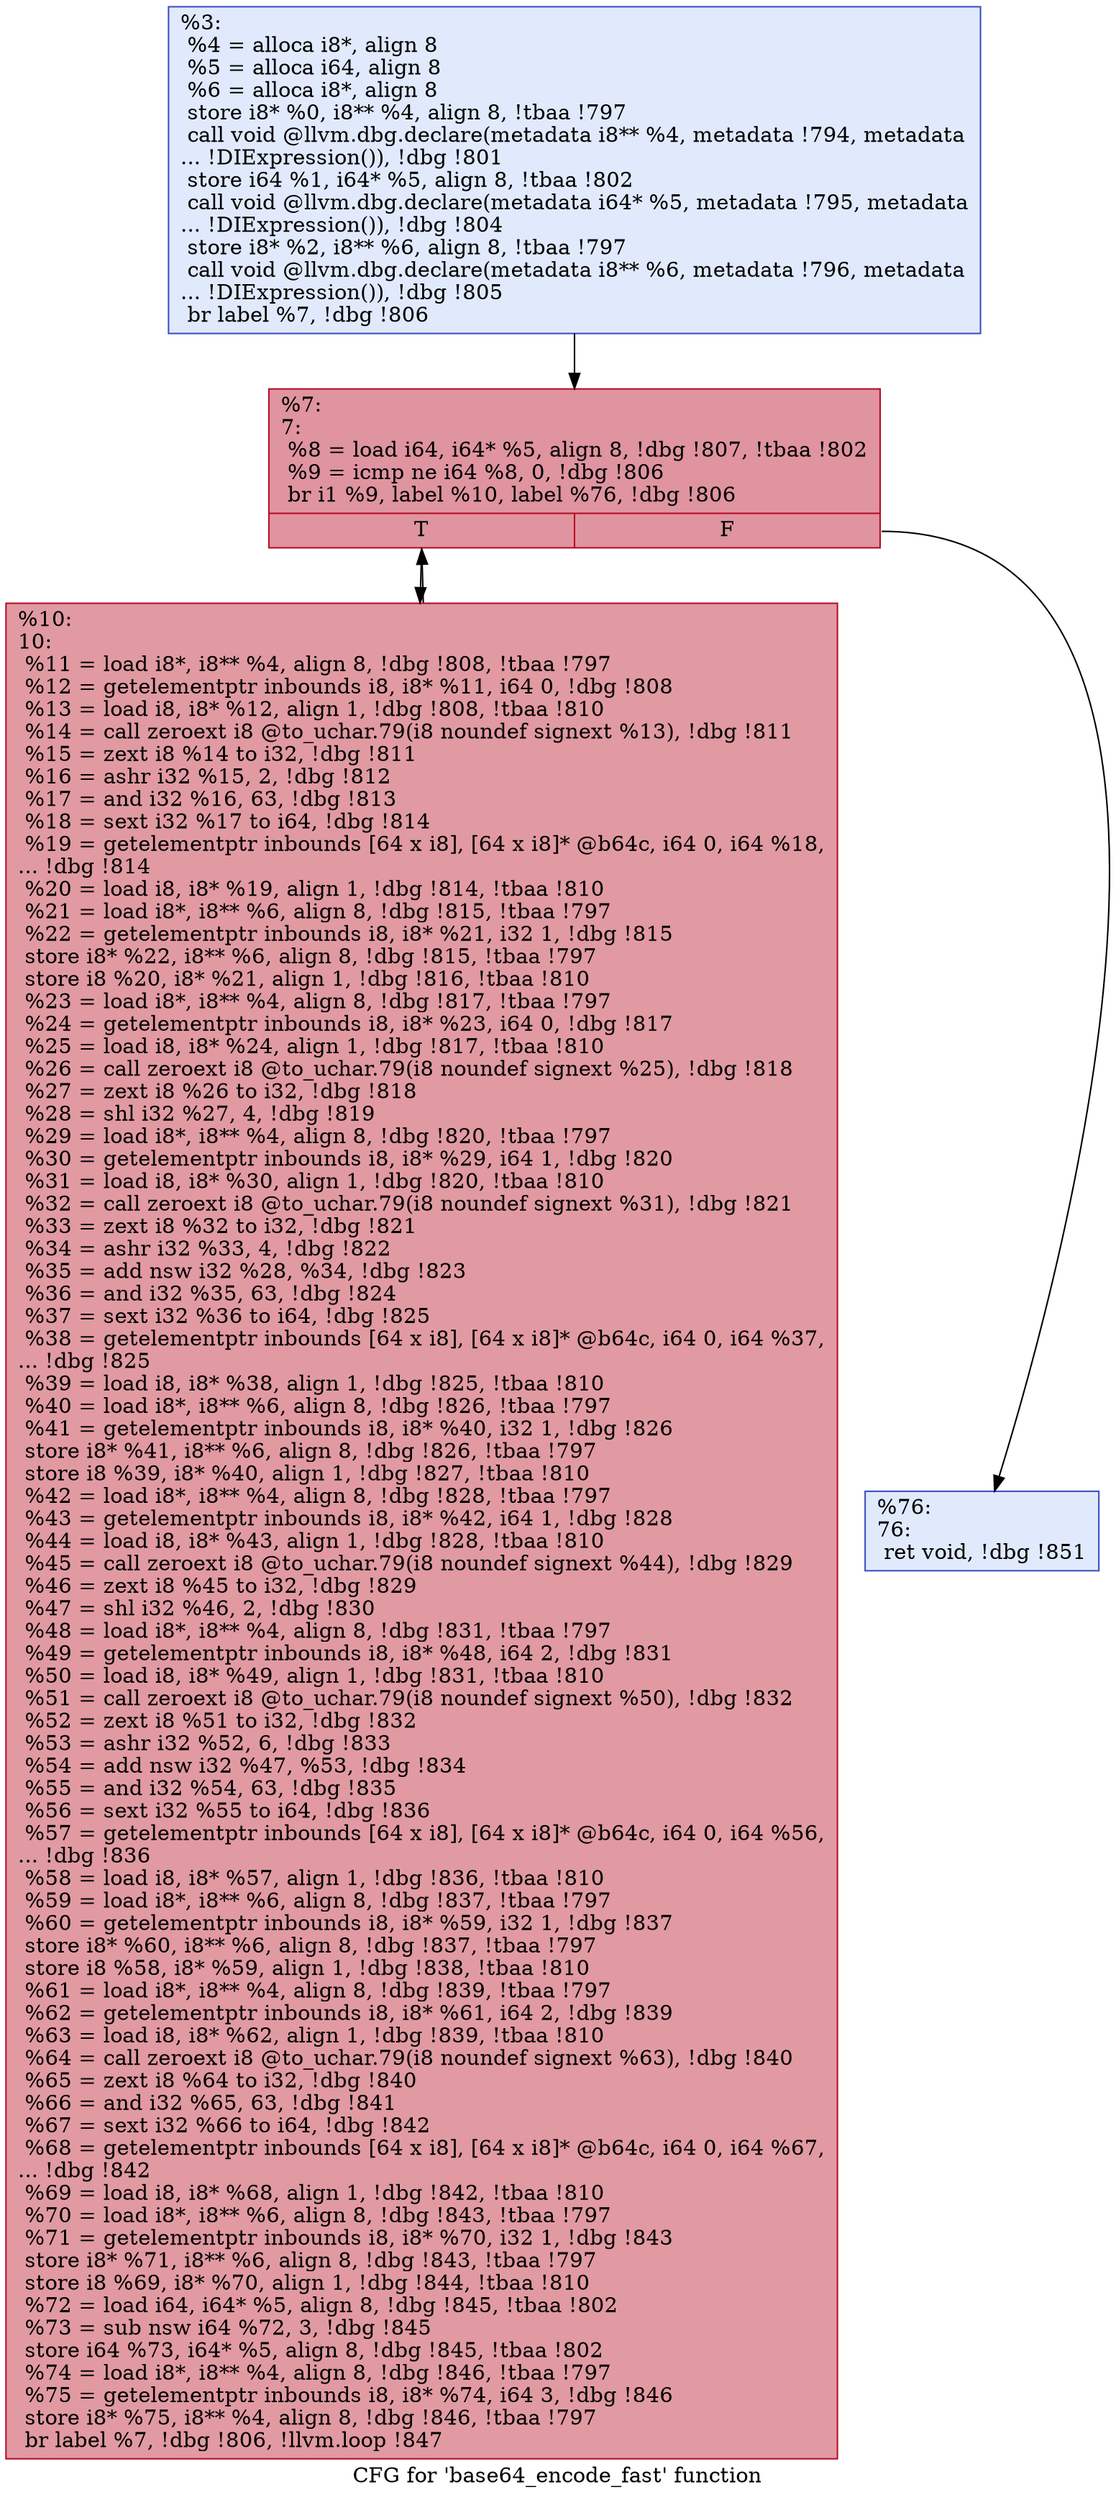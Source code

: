 digraph "CFG for 'base64_encode_fast' function" {
	label="CFG for 'base64_encode_fast' function";

	Node0xe7fe10 [shape=record,color="#3d50c3ff", style=filled, fillcolor="#b9d0f970",label="{%3:\l  %4 = alloca i8*, align 8\l  %5 = alloca i64, align 8\l  %6 = alloca i8*, align 8\l  store i8* %0, i8** %4, align 8, !tbaa !797\l  call void @llvm.dbg.declare(metadata i8** %4, metadata !794, metadata\l... !DIExpression()), !dbg !801\l  store i64 %1, i64* %5, align 8, !tbaa !802\l  call void @llvm.dbg.declare(metadata i64* %5, metadata !795, metadata\l... !DIExpression()), !dbg !804\l  store i8* %2, i8** %6, align 8, !tbaa !797\l  call void @llvm.dbg.declare(metadata i8** %6, metadata !796, metadata\l... !DIExpression()), !dbg !805\l  br label %7, !dbg !806\l}"];
	Node0xe7fe10 -> Node0xe0af60;
	Node0xe0af60 [shape=record,color="#b70d28ff", style=filled, fillcolor="#b70d2870",label="{%7:\l7:                                                \l  %8 = load i64, i64* %5, align 8, !dbg !807, !tbaa !802\l  %9 = icmp ne i64 %8, 0, !dbg !806\l  br i1 %9, label %10, label %76, !dbg !806\l|{<s0>T|<s1>F}}"];
	Node0xe0af60:s0 -> Node0xe0afb0;
	Node0xe0af60:s1 -> Node0xe0b000;
	Node0xe0afb0 [shape=record,color="#b70d28ff", style=filled, fillcolor="#bb1b2c70",label="{%10:\l10:                                               \l  %11 = load i8*, i8** %4, align 8, !dbg !808, !tbaa !797\l  %12 = getelementptr inbounds i8, i8* %11, i64 0, !dbg !808\l  %13 = load i8, i8* %12, align 1, !dbg !808, !tbaa !810\l  %14 = call zeroext i8 @to_uchar.79(i8 noundef signext %13), !dbg !811\l  %15 = zext i8 %14 to i32, !dbg !811\l  %16 = ashr i32 %15, 2, !dbg !812\l  %17 = and i32 %16, 63, !dbg !813\l  %18 = sext i32 %17 to i64, !dbg !814\l  %19 = getelementptr inbounds [64 x i8], [64 x i8]* @b64c, i64 0, i64 %18,\l... !dbg !814\l  %20 = load i8, i8* %19, align 1, !dbg !814, !tbaa !810\l  %21 = load i8*, i8** %6, align 8, !dbg !815, !tbaa !797\l  %22 = getelementptr inbounds i8, i8* %21, i32 1, !dbg !815\l  store i8* %22, i8** %6, align 8, !dbg !815, !tbaa !797\l  store i8 %20, i8* %21, align 1, !dbg !816, !tbaa !810\l  %23 = load i8*, i8** %4, align 8, !dbg !817, !tbaa !797\l  %24 = getelementptr inbounds i8, i8* %23, i64 0, !dbg !817\l  %25 = load i8, i8* %24, align 1, !dbg !817, !tbaa !810\l  %26 = call zeroext i8 @to_uchar.79(i8 noundef signext %25), !dbg !818\l  %27 = zext i8 %26 to i32, !dbg !818\l  %28 = shl i32 %27, 4, !dbg !819\l  %29 = load i8*, i8** %4, align 8, !dbg !820, !tbaa !797\l  %30 = getelementptr inbounds i8, i8* %29, i64 1, !dbg !820\l  %31 = load i8, i8* %30, align 1, !dbg !820, !tbaa !810\l  %32 = call zeroext i8 @to_uchar.79(i8 noundef signext %31), !dbg !821\l  %33 = zext i8 %32 to i32, !dbg !821\l  %34 = ashr i32 %33, 4, !dbg !822\l  %35 = add nsw i32 %28, %34, !dbg !823\l  %36 = and i32 %35, 63, !dbg !824\l  %37 = sext i32 %36 to i64, !dbg !825\l  %38 = getelementptr inbounds [64 x i8], [64 x i8]* @b64c, i64 0, i64 %37,\l... !dbg !825\l  %39 = load i8, i8* %38, align 1, !dbg !825, !tbaa !810\l  %40 = load i8*, i8** %6, align 8, !dbg !826, !tbaa !797\l  %41 = getelementptr inbounds i8, i8* %40, i32 1, !dbg !826\l  store i8* %41, i8** %6, align 8, !dbg !826, !tbaa !797\l  store i8 %39, i8* %40, align 1, !dbg !827, !tbaa !810\l  %42 = load i8*, i8** %4, align 8, !dbg !828, !tbaa !797\l  %43 = getelementptr inbounds i8, i8* %42, i64 1, !dbg !828\l  %44 = load i8, i8* %43, align 1, !dbg !828, !tbaa !810\l  %45 = call zeroext i8 @to_uchar.79(i8 noundef signext %44), !dbg !829\l  %46 = zext i8 %45 to i32, !dbg !829\l  %47 = shl i32 %46, 2, !dbg !830\l  %48 = load i8*, i8** %4, align 8, !dbg !831, !tbaa !797\l  %49 = getelementptr inbounds i8, i8* %48, i64 2, !dbg !831\l  %50 = load i8, i8* %49, align 1, !dbg !831, !tbaa !810\l  %51 = call zeroext i8 @to_uchar.79(i8 noundef signext %50), !dbg !832\l  %52 = zext i8 %51 to i32, !dbg !832\l  %53 = ashr i32 %52, 6, !dbg !833\l  %54 = add nsw i32 %47, %53, !dbg !834\l  %55 = and i32 %54, 63, !dbg !835\l  %56 = sext i32 %55 to i64, !dbg !836\l  %57 = getelementptr inbounds [64 x i8], [64 x i8]* @b64c, i64 0, i64 %56,\l... !dbg !836\l  %58 = load i8, i8* %57, align 1, !dbg !836, !tbaa !810\l  %59 = load i8*, i8** %6, align 8, !dbg !837, !tbaa !797\l  %60 = getelementptr inbounds i8, i8* %59, i32 1, !dbg !837\l  store i8* %60, i8** %6, align 8, !dbg !837, !tbaa !797\l  store i8 %58, i8* %59, align 1, !dbg !838, !tbaa !810\l  %61 = load i8*, i8** %4, align 8, !dbg !839, !tbaa !797\l  %62 = getelementptr inbounds i8, i8* %61, i64 2, !dbg !839\l  %63 = load i8, i8* %62, align 1, !dbg !839, !tbaa !810\l  %64 = call zeroext i8 @to_uchar.79(i8 noundef signext %63), !dbg !840\l  %65 = zext i8 %64 to i32, !dbg !840\l  %66 = and i32 %65, 63, !dbg !841\l  %67 = sext i32 %66 to i64, !dbg !842\l  %68 = getelementptr inbounds [64 x i8], [64 x i8]* @b64c, i64 0, i64 %67,\l... !dbg !842\l  %69 = load i8, i8* %68, align 1, !dbg !842, !tbaa !810\l  %70 = load i8*, i8** %6, align 8, !dbg !843, !tbaa !797\l  %71 = getelementptr inbounds i8, i8* %70, i32 1, !dbg !843\l  store i8* %71, i8** %6, align 8, !dbg !843, !tbaa !797\l  store i8 %69, i8* %70, align 1, !dbg !844, !tbaa !810\l  %72 = load i64, i64* %5, align 8, !dbg !845, !tbaa !802\l  %73 = sub nsw i64 %72, 3, !dbg !845\l  store i64 %73, i64* %5, align 8, !dbg !845, !tbaa !802\l  %74 = load i8*, i8** %4, align 8, !dbg !846, !tbaa !797\l  %75 = getelementptr inbounds i8, i8* %74, i64 3, !dbg !846\l  store i8* %75, i8** %4, align 8, !dbg !846, !tbaa !797\l  br label %7, !dbg !806, !llvm.loop !847\l}"];
	Node0xe0afb0 -> Node0xe0af60;
	Node0xe0b000 [shape=record,color="#3d50c3ff", style=filled, fillcolor="#b9d0f970",label="{%76:\l76:                                               \l  ret void, !dbg !851\l}"];
}
